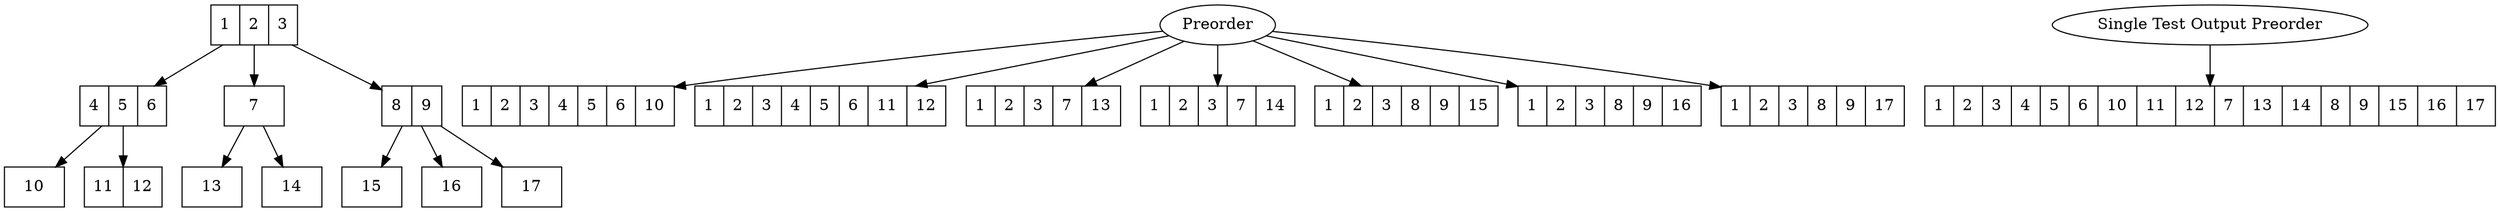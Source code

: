 // A tree representation of a test specification we use to validate test case factories.
digraph test_specification {
    "Parent" [shape=record label="1|2|3"]
    "Beta_1" [shape=record label="4|5|6"]
    "Beta_2" [shape=record label="7"]
    "Beta_3" [shape=record label="8|9"]
    "Gamma_1" [shape=record label="10"]
    "Gamma_2" [shape=record label="11|12"]
    "Gamma_3" [shape=record label="13"]
    "Gamma_4" [shape=record label="14"]
    "Gamma_5" [shape=record label="15"]
    "Gamma_6" [shape=record label="16"]
    "Gamma_7" [shape=record label="17"]

    "Parent" -> {"Beta_1" "Beta_2" "Beta_3"}
    "Beta_1" -> {"Gamma_1" "Gamma_2"}
    "Beta_2" -> {"Gamma_3" "Gamma_4"}
    "Beta_3" -> {"Gamma_5" "Gamma_6" "Gamma_7"}

    subgraph result {
        "result_1" [shape=record label="1|2|3|4|5|6|10"]
        "result_2" [shape=record label="1|2|3|4|5|6|11|12"]
        "result_3" [shape=record label="1|2|3|7|13"]
        "result_4" [shape=record label="1|2|3|7|14"]
        "result_5" [shape=record label="1|2|3|8|9|15"]
        "result_6" [shape=record label="1|2|3|8|9|16"]
        "result_7" [shape=record label="1|2|3|8|9|17"]
        "single preorder result" [shape=record label="1|2|3|4|5|6|10|11|12|7|13|14|8|9|15|16|17"]
        "Preorder" -> {"result_1" "result_2" "result_3" "result_4" "result_5" "result_6" "result_7"}
        "Single Test Output Preorder" -> "single preorder result"
    }
}